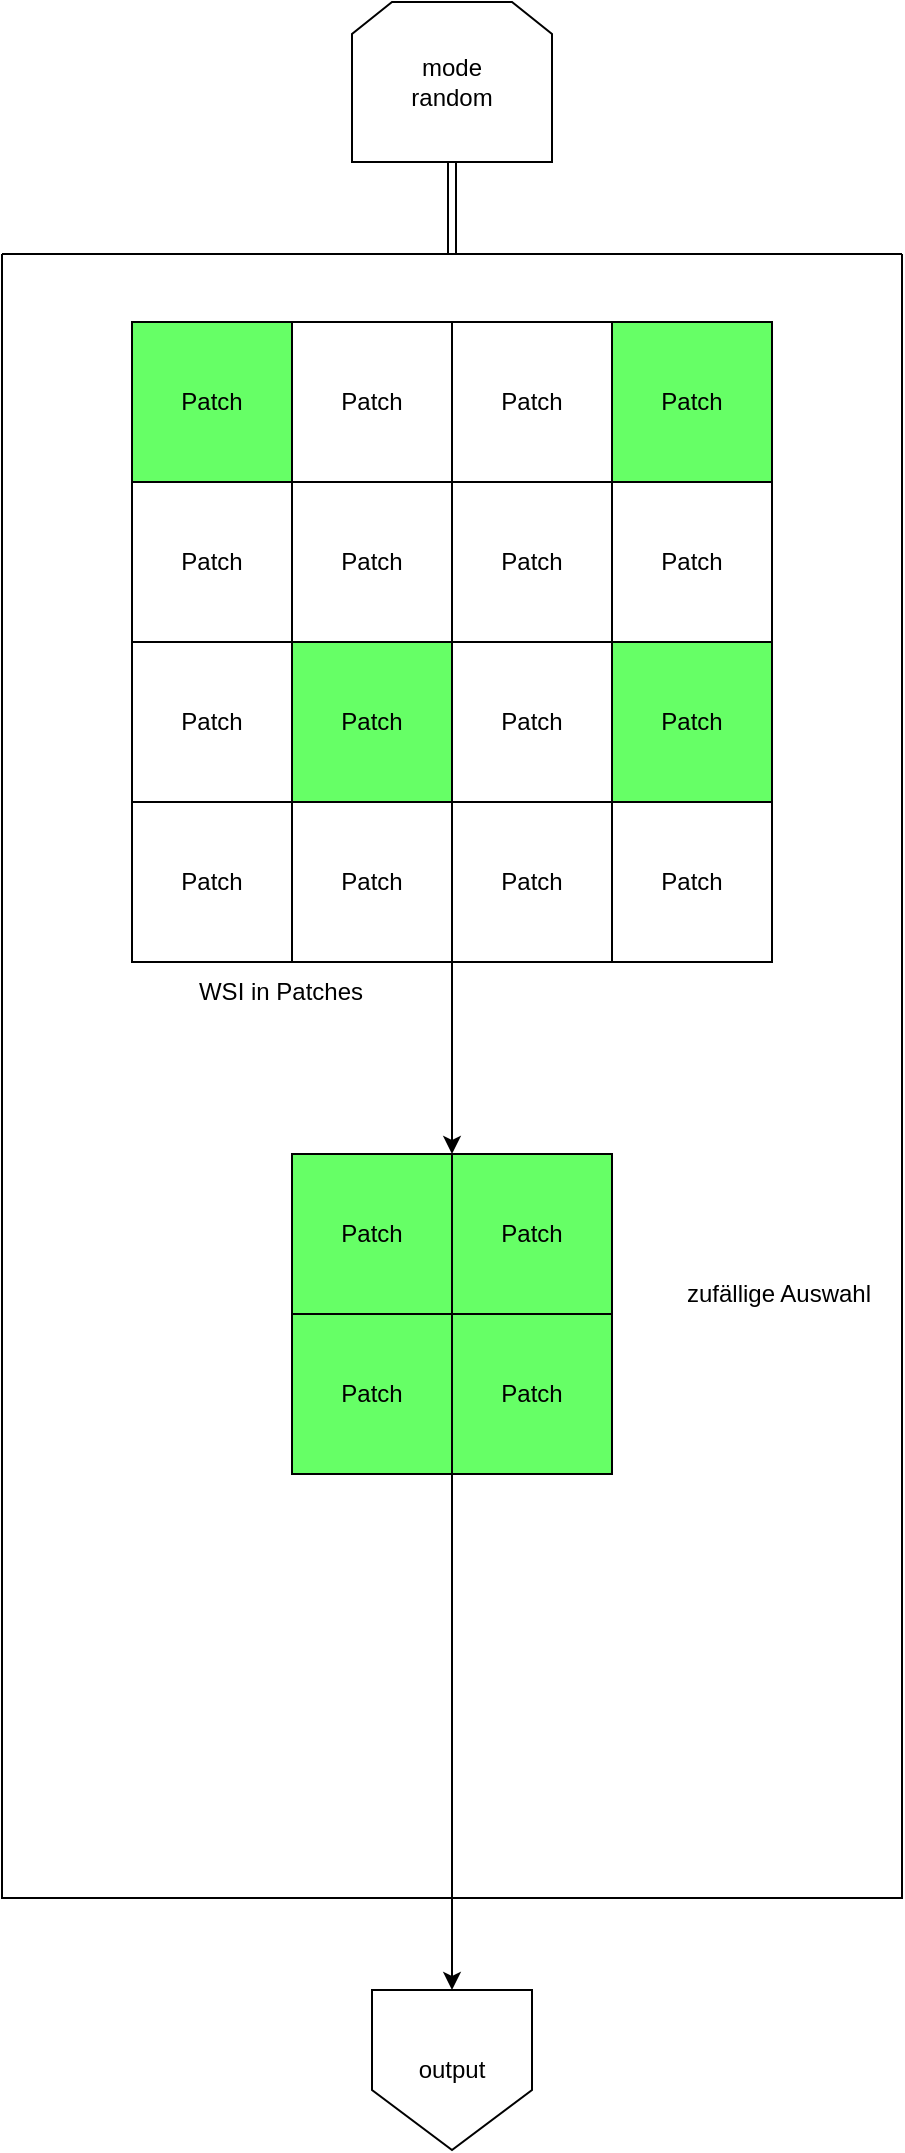 <mxfile version="20.8.4" type="device"><diagram id="103yhr_cbNg5gufsml6O" name="Page-1"><mxGraphModel dx="2074" dy="1182" grid="0" gridSize="10" guides="1" tooltips="1" connect="1" arrows="1" fold="1" page="1" pageScale="1" pageWidth="850" pageHeight="1100" math="0" shadow="0"><root><mxCell id="0"/><mxCell id="1" parent="0"/><mxCell id="RNzwp4jlUOuzA-uKFFdI-29" style="edgeStyle=orthogonalEdgeStyle;rounded=0;orthogonalLoop=1;jettySize=auto;html=1;exitX=0.5;exitY=1;exitDx=0;exitDy=0;entryX=0.5;entryY=0;entryDx=0;entryDy=0;shape=link;" parent="1" source="RNzwp4jlUOuzA-uKFFdI-1" target="RNzwp4jlUOuzA-uKFFdI-27" edge="1"><mxGeometry relative="1" as="geometry"/></mxCell><mxCell id="RNzwp4jlUOuzA-uKFFdI-1" value="&lt;div&gt;mode&lt;/div&gt;&lt;div&gt;random&lt;br&gt;&lt;/div&gt;" style="shape=loopLimit;whiteSpace=wrap;html=1;" parent="1" vertex="1"><mxGeometry x="375" y="20" width="100" height="80" as="geometry"/></mxCell><mxCell id="RNzwp4jlUOuzA-uKFFdI-2" value="Patch" style="whiteSpace=wrap;html=1;aspect=fixed;fillColor=#66FF66;" parent="1" vertex="1"><mxGeometry x="265" y="180" width="80" height="80" as="geometry"/></mxCell><mxCell id="RNzwp4jlUOuzA-uKFFdI-3" value="Patch" style="whiteSpace=wrap;html=1;aspect=fixed;" parent="1" vertex="1"><mxGeometry x="345" y="180" width="80" height="80" as="geometry"/></mxCell><mxCell id="RNzwp4jlUOuzA-uKFFdI-4" value="Patch" style="whiteSpace=wrap;html=1;aspect=fixed;gradientColor=none;fillColor=none;" parent="1" vertex="1"><mxGeometry x="265" y="420" width="80" height="80" as="geometry"/></mxCell><mxCell id="RNzwp4jlUOuzA-uKFFdI-5" value="Patch" style="whiteSpace=wrap;html=1;aspect=fixed;" parent="1" vertex="1"><mxGeometry x="345" y="420" width="80" height="80" as="geometry"/></mxCell><mxCell id="RNzwp4jlUOuzA-uKFFdI-6" value="Patch" style="whiteSpace=wrap;html=1;aspect=fixed;" parent="1" vertex="1"><mxGeometry x="265" y="260" width="80" height="80" as="geometry"/></mxCell><mxCell id="RNzwp4jlUOuzA-uKFFdI-7" value="Patch" style="whiteSpace=wrap;html=1;aspect=fixed;" parent="1" vertex="1"><mxGeometry x="345" y="260" width="80" height="80" as="geometry"/></mxCell><mxCell id="RNzwp4jlUOuzA-uKFFdI-23" style="edgeStyle=orthogonalEdgeStyle;rounded=0;orthogonalLoop=1;jettySize=auto;html=1;exitX=0;exitY=1;exitDx=0;exitDy=0;entryX=0;entryY=0;entryDx=0;entryDy=0;" parent="1" source="RNzwp4jlUOuzA-uKFFdI-8" target="RNzwp4jlUOuzA-uKFFdI-20" edge="1"><mxGeometry relative="1" as="geometry"/></mxCell><mxCell id="RNzwp4jlUOuzA-uKFFdI-8" value="Patch" style="whiteSpace=wrap;html=1;aspect=fixed;" parent="1" vertex="1"><mxGeometry x="425" y="420" width="80" height="80" as="geometry"/></mxCell><mxCell id="RNzwp4jlUOuzA-uKFFdI-9" value="Patch" style="whiteSpace=wrap;html=1;aspect=fixed;" parent="1" vertex="1"><mxGeometry x="505" y="420" width="80" height="80" as="geometry"/></mxCell><mxCell id="RNzwp4jlUOuzA-uKFFdI-10" value="Patch" style="whiteSpace=wrap;html=1;aspect=fixed;" parent="1" vertex="1"><mxGeometry x="265" y="340" width="80" height="80" as="geometry"/></mxCell><mxCell id="RNzwp4jlUOuzA-uKFFdI-11" value="Patch" style="whiteSpace=wrap;html=1;aspect=fixed;fillColor=#66FF66;" parent="1" vertex="1"><mxGeometry x="345" y="340" width="80" height="80" as="geometry"/></mxCell><mxCell id="RNzwp4jlUOuzA-uKFFdI-12" value="Patch" style="whiteSpace=wrap;html=1;aspect=fixed;" parent="1" vertex="1"><mxGeometry x="425" y="340" width="80" height="80" as="geometry"/></mxCell><mxCell id="RNzwp4jlUOuzA-uKFFdI-13" value="Patch" style="whiteSpace=wrap;html=1;aspect=fixed;fillColor=#66FF66;" parent="1" vertex="1"><mxGeometry x="505" y="340" width="80" height="80" as="geometry"/></mxCell><mxCell id="RNzwp4jlUOuzA-uKFFdI-14" value="Patch" style="whiteSpace=wrap;html=1;aspect=fixed;" parent="1" vertex="1"><mxGeometry x="425" y="180" width="80" height="80" as="geometry"/></mxCell><mxCell id="RNzwp4jlUOuzA-uKFFdI-15" value="Patch" style="whiteSpace=wrap;html=1;aspect=fixed;strokeColor=#000000;fillColor=#66FF66;" parent="1" vertex="1"><mxGeometry x="505" y="180" width="80" height="80" as="geometry"/></mxCell><mxCell id="RNzwp4jlUOuzA-uKFFdI-16" value="Patch" style="whiteSpace=wrap;html=1;aspect=fixed;" parent="1" vertex="1"><mxGeometry x="425" y="260" width="80" height="80" as="geometry"/></mxCell><mxCell id="RNzwp4jlUOuzA-uKFFdI-17" value="Patch" style="whiteSpace=wrap;html=1;aspect=fixed;" parent="1" vertex="1"><mxGeometry x="505" y="260" width="80" height="80" as="geometry"/></mxCell><mxCell id="RNzwp4jlUOuzA-uKFFdI-19" value="Patch" style="whiteSpace=wrap;html=1;aspect=fixed;fillColor=#66FF66;" parent="1" vertex="1"><mxGeometry x="345" y="596" width="80" height="80" as="geometry"/></mxCell><mxCell id="RNzwp4jlUOuzA-uKFFdI-20" value="Patch" style="whiteSpace=wrap;html=1;aspect=fixed;fillColor=#66FF66;" parent="1" vertex="1"><mxGeometry x="425" y="596" width="80" height="80" as="geometry"/></mxCell><mxCell id="RNzwp4jlUOuzA-uKFFdI-26" style="edgeStyle=orthogonalEdgeStyle;rounded=0;orthogonalLoop=1;jettySize=auto;html=1;exitX=1;exitY=1;exitDx=0;exitDy=0;entryX=0.5;entryY=0;entryDx=0;entryDy=0;" parent="1" source="RNzwp4jlUOuzA-uKFFdI-21" target="RNzwp4jlUOuzA-uKFFdI-25" edge="1"><mxGeometry relative="1" as="geometry"/></mxCell><mxCell id="RNzwp4jlUOuzA-uKFFdI-21" value="Patch" style="whiteSpace=wrap;html=1;aspect=fixed;fillColor=#66FF66;" parent="1" vertex="1"><mxGeometry x="345" y="676" width="80" height="80" as="geometry"/></mxCell><mxCell id="RNzwp4jlUOuzA-uKFFdI-22" value="Patch" style="whiteSpace=wrap;html=1;aspect=fixed;fillColor=#66FF66;" parent="1" vertex="1"><mxGeometry x="425" y="676" width="80" height="80" as="geometry"/></mxCell><mxCell id="RNzwp4jlUOuzA-uKFFdI-25" value="output" style="shape=offPageConnector;whiteSpace=wrap;html=1;strokeColor=#000000;fillColor=none;gradientColor=none;" parent="1" vertex="1"><mxGeometry x="385" y="1014" width="80" height="80" as="geometry"/></mxCell><mxCell id="RNzwp4jlUOuzA-uKFFdI-27" value="" style="swimlane;startSize=0;strokeColor=#000000;fillColor=none;gradientColor=none;" parent="1" vertex="1"><mxGeometry x="200" y="146" width="450" height="822" as="geometry"/></mxCell><mxCell id="8KNWYdnZQXhQxtuiidD_-1" value="zufällige Auswahl " style="text;html=1;align=center;verticalAlign=middle;resizable=0;points=[];autosize=1;strokeColor=none;fillColor=none;" vertex="1" parent="RNzwp4jlUOuzA-uKFFdI-27"><mxGeometry x="325" y="507" width="125" height="26" as="geometry"/></mxCell><mxCell id="8KNWYdnZQXhQxtuiidD_-2" value="WSI in Patches" style="text;html=1;align=center;verticalAlign=middle;resizable=0;points=[];autosize=1;strokeColor=none;fillColor=none;" vertex="1" parent="RNzwp4jlUOuzA-uKFFdI-27"><mxGeometry x="84" y="356" width="110" height="26" as="geometry"/></mxCell></root></mxGraphModel></diagram></mxfile>